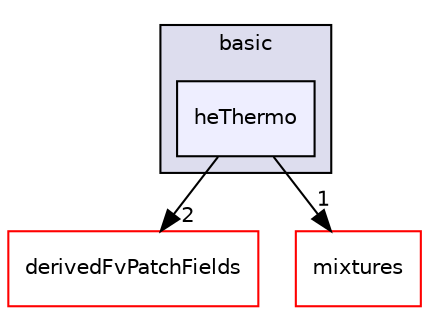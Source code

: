 digraph "src/thermophysicalModels/basic/heThermo" {
  bgcolor=transparent;
  compound=true
  node [ fontsize="10", fontname="Helvetica"];
  edge [ labelfontsize="10", labelfontname="Helvetica"];
  subgraph clusterdir_38cb9973e0eaf6834e10b18bff965c4b {
    graph [ bgcolor="#ddddee", pencolor="black", label="basic" fontname="Helvetica", fontsize="10", URL="dir_38cb9973e0eaf6834e10b18bff965c4b.html"]
  dir_31d7f82a754af5e06a21180a8fbc0267 [shape=box, label="heThermo", style="filled", fillcolor="#eeeeff", pencolor="black", URL="dir_31d7f82a754af5e06a21180a8fbc0267.html"];
  }
  dir_e16043cb9392d2fae30028e527defb61 [shape=box label="derivedFvPatchFields" color="red" URL="dir_e16043cb9392d2fae30028e527defb61.html"];
  dir_98749f5e88c1d31322c3eea5d7103a03 [shape=box label="mixtures" color="red" URL="dir_98749f5e88c1d31322c3eea5d7103a03.html"];
  dir_31d7f82a754af5e06a21180a8fbc0267->dir_e16043cb9392d2fae30028e527defb61 [headlabel="2", labeldistance=1.5 headhref="dir_002786_002777.html"];
  dir_31d7f82a754af5e06a21180a8fbc0267->dir_98749f5e88c1d31322c3eea5d7103a03 [headlabel="1", labeldistance=1.5 headhref="dir_002786_002787.html"];
}
